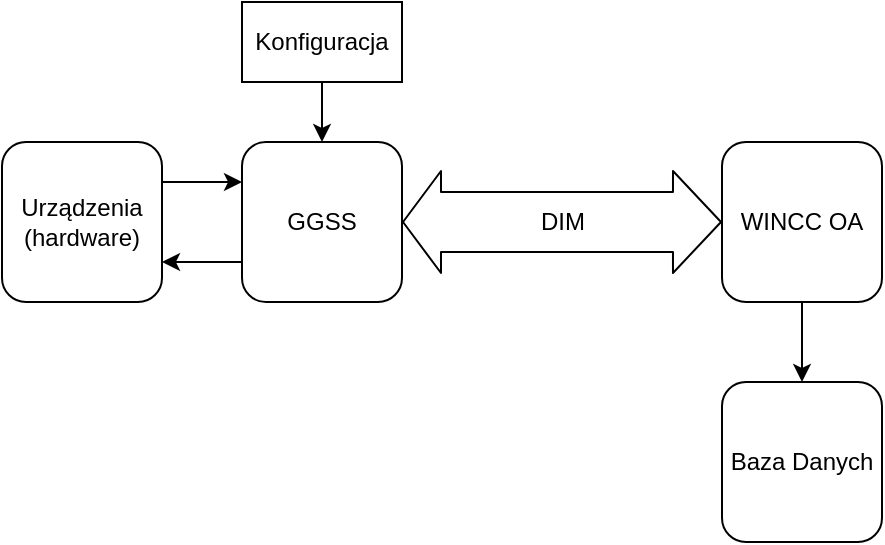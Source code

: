 <mxfile version="12.3.9" type="device" pages="1"><diagram id="PZHuBQzKK7n-QKRGUUU3" name="Page-1"><mxGraphModel dx="1422" dy="791" grid="1" gridSize="10" guides="1" tooltips="1" connect="1" arrows="1" fold="1" page="1" pageScale="1" pageWidth="441" pageHeight="300" math="0" shadow="0"><root><mxCell id="0"/><mxCell id="1" parent="0"/><mxCell id="dYuJ8eK4DHJh3y0egU8X-1" value="GGSS" style="rounded=1;whiteSpace=wrap;html=1;" vertex="1" parent="1"><mxGeometry x="120" y="90" width="80" height="80" as="geometry"/></mxCell><mxCell id="dYuJ8eK4DHJh3y0egU8X-13" style="edgeStyle=orthogonalEdgeStyle;rounded=0;orthogonalLoop=1;jettySize=auto;html=1;" edge="1" parent="1" source="dYuJ8eK4DHJh3y0egU8X-6" target="dYuJ8eK4DHJh3y0egU8X-7"><mxGeometry relative="1" as="geometry"/></mxCell><mxCell id="dYuJ8eK4DHJh3y0egU8X-6" value="WINCC OA" style="rounded=1;whiteSpace=wrap;html=1;" vertex="1" parent="1"><mxGeometry x="360" y="90" width="80" height="80" as="geometry"/></mxCell><mxCell id="dYuJ8eK4DHJh3y0egU8X-7" value="Baza Danych" style="rounded=1;whiteSpace=wrap;html=1;" vertex="1" parent="1"><mxGeometry x="360" y="210" width="80" height="80" as="geometry"/></mxCell><mxCell id="dYuJ8eK4DHJh3y0egU8X-9" style="edgeStyle=orthogonalEdgeStyle;rounded=0;orthogonalLoop=1;jettySize=auto;html=1;entryX=0.5;entryY=0;entryDx=0;entryDy=0;" edge="1" parent="1" source="dYuJ8eK4DHJh3y0egU8X-8" target="dYuJ8eK4DHJh3y0egU8X-1"><mxGeometry relative="1" as="geometry"/></mxCell><mxCell id="dYuJ8eK4DHJh3y0egU8X-8" value="Konfiguracja" style="rounded=0;whiteSpace=wrap;html=1;" vertex="1" parent="1"><mxGeometry x="120" y="20" width="80" height="40" as="geometry"/></mxCell><mxCell id="dYuJ8eK4DHJh3y0egU8X-11" value="DIM" style="text;html=1;align=center;verticalAlign=middle;resizable=0;points=[];;autosize=1;" vertex="1" parent="1"><mxGeometry x="260" y="120" width="40" height="20" as="geometry"/></mxCell><mxCell id="dYuJ8eK4DHJh3y0egU8X-14" value="&lt;div&gt;Urządzenia&lt;/div&gt;&lt;div&gt;(hardware)&lt;br&gt;&lt;/div&gt;" style="rounded=1;whiteSpace=wrap;html=1;" vertex="1" parent="1"><mxGeometry y="90" width="80" height="80" as="geometry"/></mxCell><mxCell id="dYuJ8eK4DHJh3y0egU8X-20" value="" style="endArrow=classic;html=1;exitX=1;exitY=0.25;exitDx=0;exitDy=0;entryX=0;entryY=0.25;entryDx=0;entryDy=0;" edge="1" parent="1" source="dYuJ8eK4DHJh3y0egU8X-14" target="dYuJ8eK4DHJh3y0egU8X-1"><mxGeometry width="50" height="50" relative="1" as="geometry"><mxPoint x="-80" y="360" as="sourcePoint"/><mxPoint x="-30" y="310" as="targetPoint"/></mxGeometry></mxCell><mxCell id="dYuJ8eK4DHJh3y0egU8X-21" value="" style="endArrow=classic;html=1;exitX=0;exitY=0.75;exitDx=0;exitDy=0;entryX=1;entryY=0.75;entryDx=0;entryDy=0;" edge="1" parent="1" source="dYuJ8eK4DHJh3y0egU8X-1" target="dYuJ8eK4DHJh3y0egU8X-14"><mxGeometry width="50" height="50" relative="1" as="geometry"><mxPoint y="150" as="sourcePoint"/><mxPoint x="30" y="240" as="targetPoint"/></mxGeometry></mxCell><mxCell id="dYuJ8eK4DHJh3y0egU8X-22" value="" style="shape=flexArrow;endArrow=classic;startArrow=classic;html=1;exitX=1;exitY=0.5;exitDx=0;exitDy=0;entryX=0;entryY=0.5;entryDx=0;entryDy=0;width=30;endSize=7.67;" edge="1" parent="1" source="dYuJ8eK4DHJh3y0egU8X-1" target="dYuJ8eK4DHJh3y0egU8X-6"><mxGeometry width="50" height="50" relative="1" as="geometry"><mxPoint x="250" y="310" as="sourcePoint"/><mxPoint x="300" y="260" as="targetPoint"/></mxGeometry></mxCell></root></mxGraphModel></diagram></mxfile>